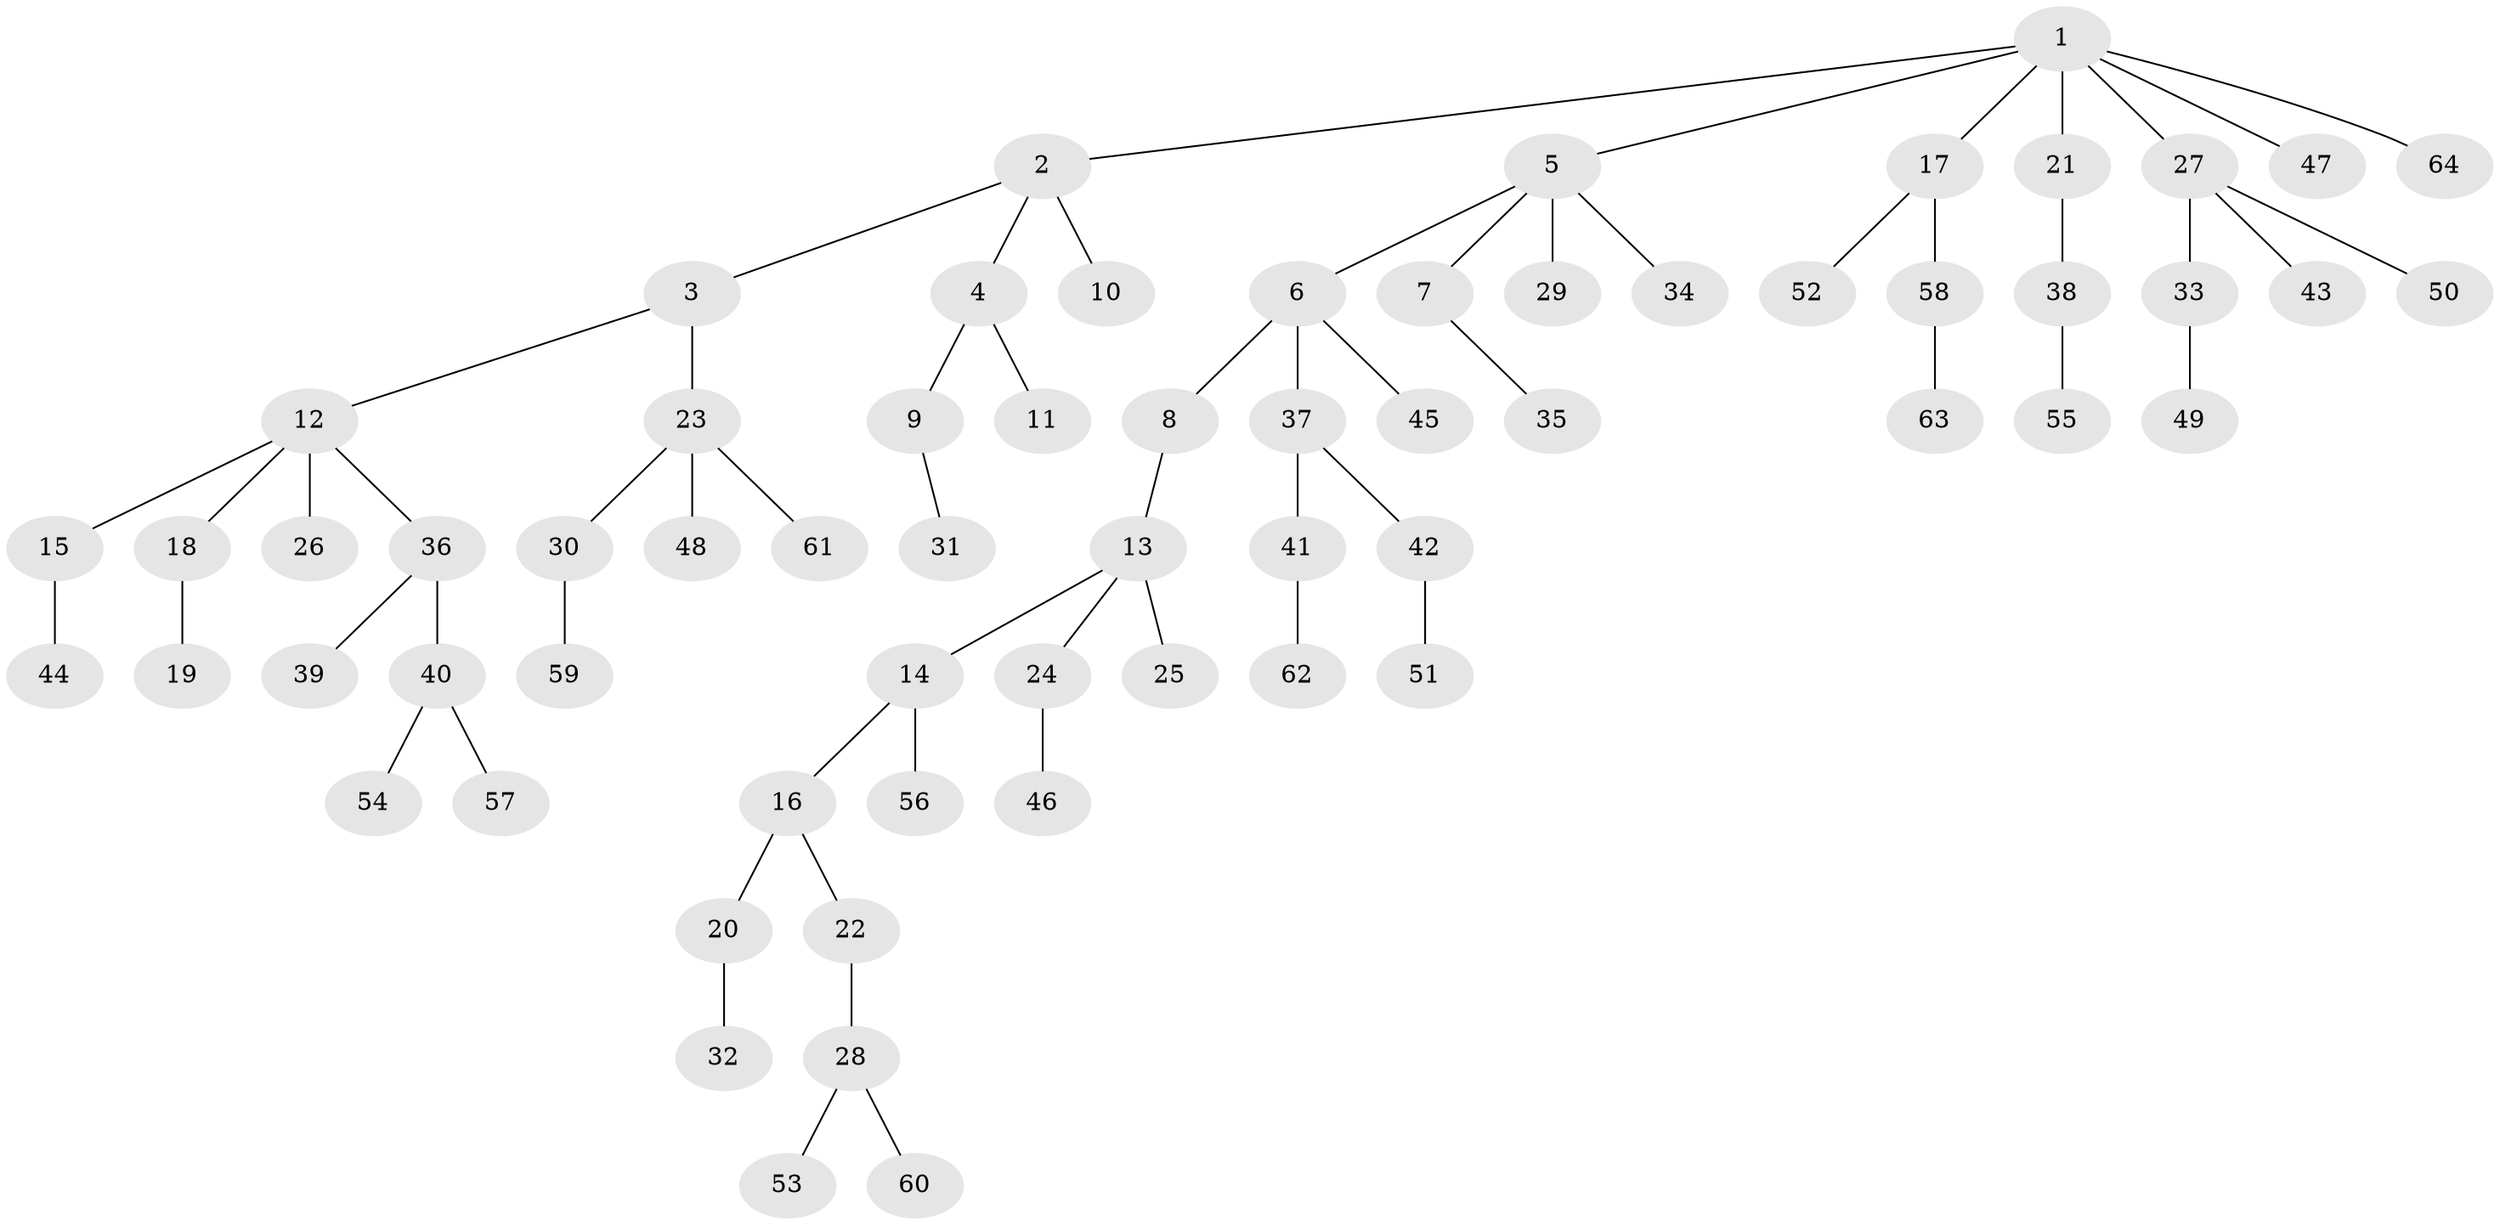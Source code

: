 // coarse degree distribution, {3: 0.2, 2: 0.3111111111111111, 1: 0.4222222222222222, 4: 0.044444444444444446, 6: 0.022222222222222223}
// Generated by graph-tools (version 1.1) at 2025/37/03/04/25 23:37:26]
// undirected, 64 vertices, 63 edges
graph export_dot {
  node [color=gray90,style=filled];
  1;
  2;
  3;
  4;
  5;
  6;
  7;
  8;
  9;
  10;
  11;
  12;
  13;
  14;
  15;
  16;
  17;
  18;
  19;
  20;
  21;
  22;
  23;
  24;
  25;
  26;
  27;
  28;
  29;
  30;
  31;
  32;
  33;
  34;
  35;
  36;
  37;
  38;
  39;
  40;
  41;
  42;
  43;
  44;
  45;
  46;
  47;
  48;
  49;
  50;
  51;
  52;
  53;
  54;
  55;
  56;
  57;
  58;
  59;
  60;
  61;
  62;
  63;
  64;
  1 -- 2;
  1 -- 5;
  1 -- 17;
  1 -- 21;
  1 -- 27;
  1 -- 47;
  1 -- 64;
  2 -- 3;
  2 -- 4;
  2 -- 10;
  3 -- 12;
  3 -- 23;
  4 -- 9;
  4 -- 11;
  5 -- 6;
  5 -- 7;
  5 -- 29;
  5 -- 34;
  6 -- 8;
  6 -- 37;
  6 -- 45;
  7 -- 35;
  8 -- 13;
  9 -- 31;
  12 -- 15;
  12 -- 18;
  12 -- 26;
  12 -- 36;
  13 -- 14;
  13 -- 24;
  13 -- 25;
  14 -- 16;
  14 -- 56;
  15 -- 44;
  16 -- 20;
  16 -- 22;
  17 -- 52;
  17 -- 58;
  18 -- 19;
  20 -- 32;
  21 -- 38;
  22 -- 28;
  23 -- 30;
  23 -- 48;
  23 -- 61;
  24 -- 46;
  27 -- 33;
  27 -- 43;
  27 -- 50;
  28 -- 53;
  28 -- 60;
  30 -- 59;
  33 -- 49;
  36 -- 39;
  36 -- 40;
  37 -- 41;
  37 -- 42;
  38 -- 55;
  40 -- 54;
  40 -- 57;
  41 -- 62;
  42 -- 51;
  58 -- 63;
}
